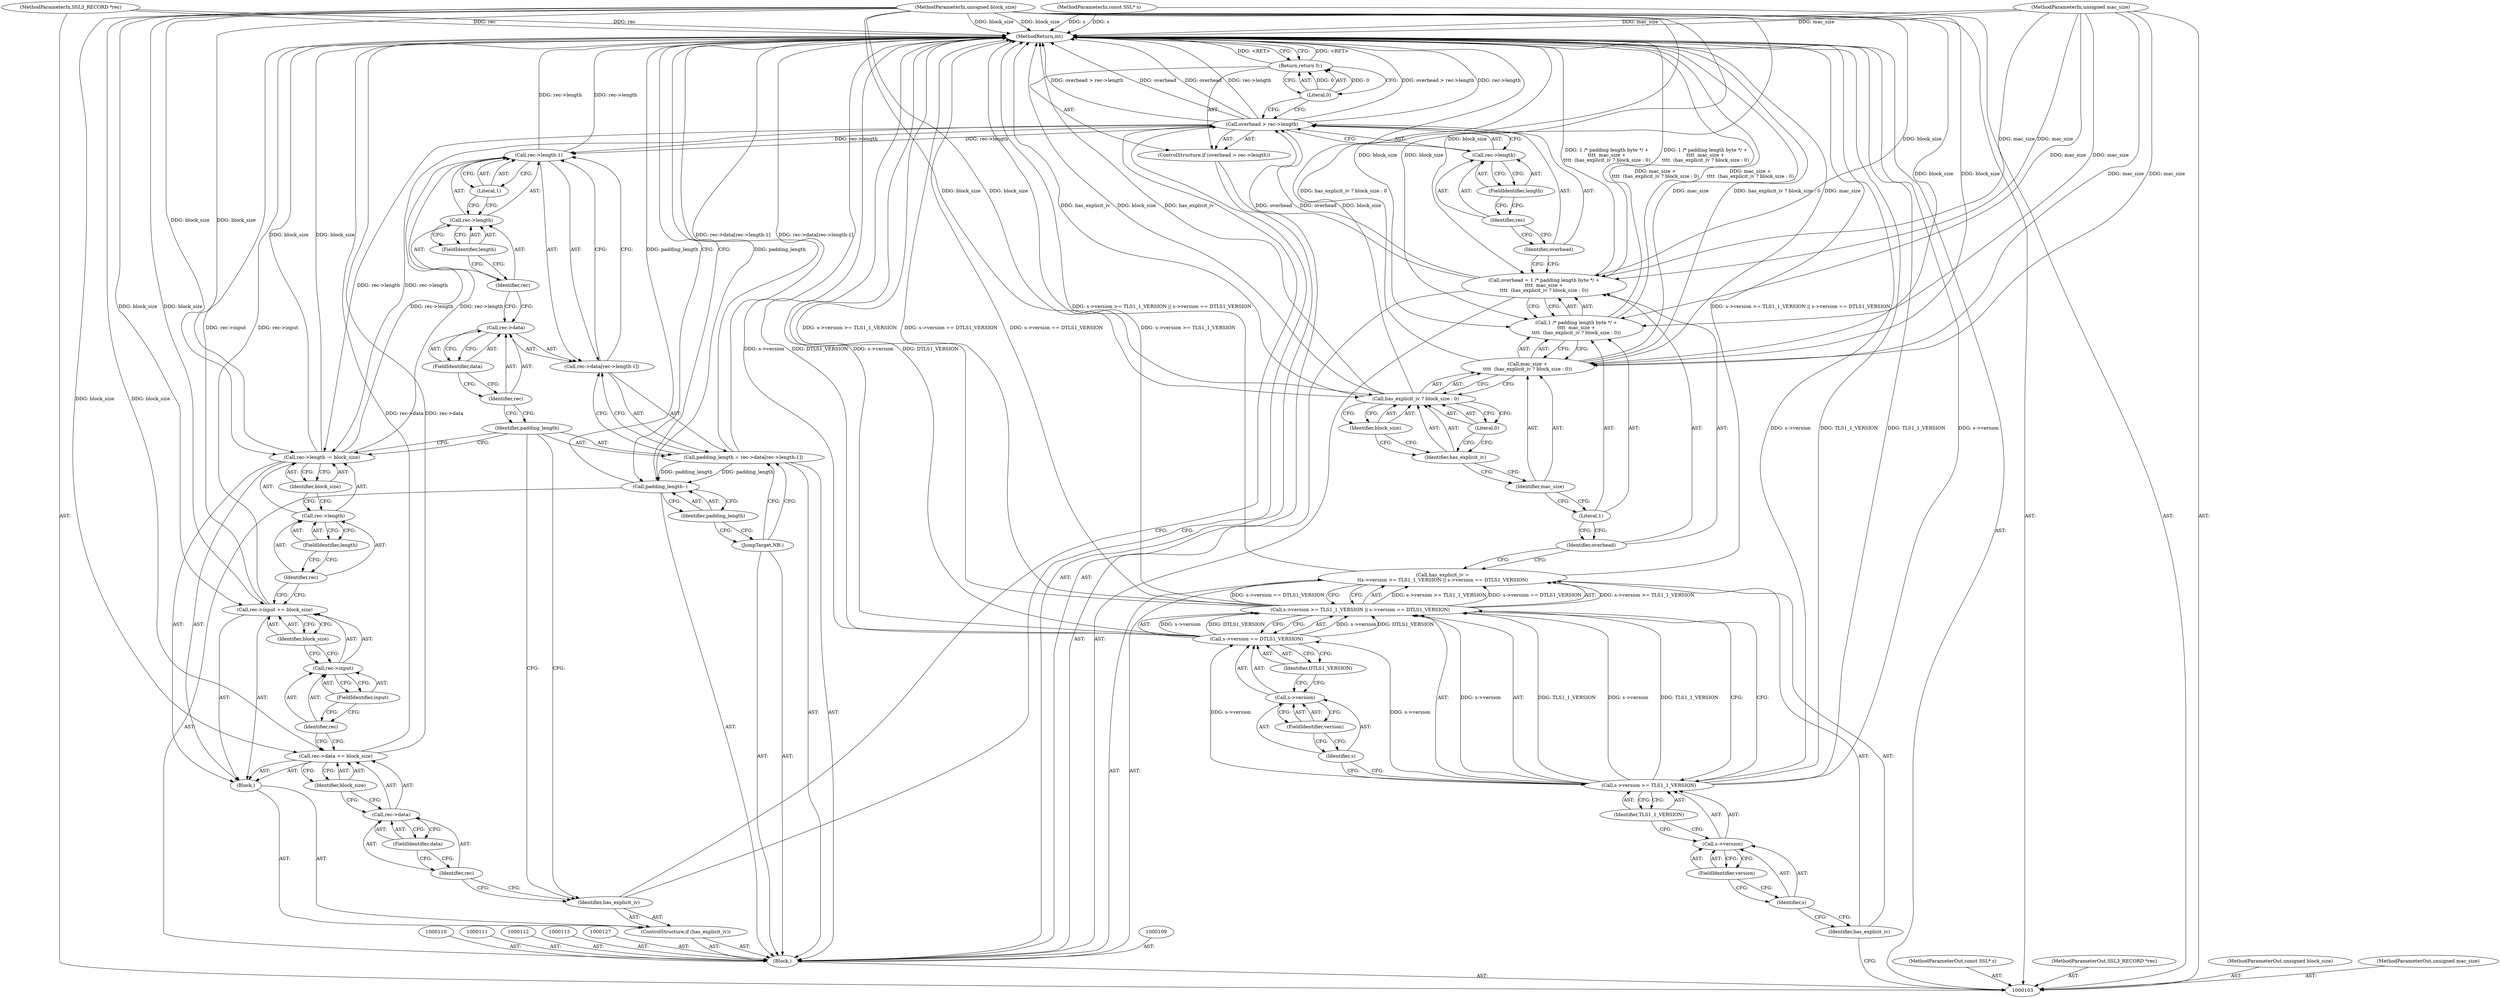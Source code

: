 digraph "0_openssl_125093b59f3c2a2d33785b5563d929d0472f1721_0" {
"1000178" [label="(MethodReturn,int)"];
"1000104" [label="(MethodParameterIn,const SSL* s)"];
"1000252" [label="(MethodParameterOut,const SSL* s)"];
"1000132" [label="(Call,mac_size +\n\t\t\t\t  (has_explicit_iv ? block_size : 0))"];
"1000133" [label="(Identifier,mac_size)"];
"1000136" [label="(Identifier,block_size)"];
"1000137" [label="(Literal,0)"];
"1000134" [label="(Call,has_explicit_iv ? block_size : 0)"];
"1000135" [label="(Identifier,has_explicit_iv)"];
"1000139" [label="(Call,overhead > rec->length)"];
"1000140" [label="(Identifier,overhead)"];
"1000141" [label="(Call,rec->length)"];
"1000142" [label="(Identifier,rec)"];
"1000143" [label="(FieldIdentifier,length)"];
"1000138" [label="(ControlStructure,if (overhead > rec->length))"];
"1000144" [label="(Return,return 0;)"];
"1000145" [label="(Literal,0)"];
"1000105" [label="(MethodParameterIn,SSL3_RECORD *rec)"];
"1000253" [label="(MethodParameterOut,SSL3_RECORD *rec)"];
"1000147" [label="(Identifier,has_explicit_iv)"];
"1000146" [label="(ControlStructure,if (has_explicit_iv))"];
"1000148" [label="(Block,)"];
"1000149" [label="(Call,rec->data += block_size)"];
"1000150" [label="(Call,rec->data)"];
"1000151" [label="(Identifier,rec)"];
"1000152" [label="(FieldIdentifier,data)"];
"1000153" [label="(Identifier,block_size)"];
"1000154" [label="(Call,rec->input += block_size)"];
"1000155" [label="(Call,rec->input)"];
"1000156" [label="(Identifier,rec)"];
"1000157" [label="(FieldIdentifier,input)"];
"1000158" [label="(Identifier,block_size)"];
"1000106" [label="(MethodParameterIn,unsigned block_size)"];
"1000254" [label="(MethodParameterOut,unsigned block_size)"];
"1000159" [label="(Call,rec->length -= block_size)"];
"1000160" [label="(Call,rec->length)"];
"1000161" [label="(Identifier,rec)"];
"1000162" [label="(FieldIdentifier,length)"];
"1000163" [label="(Identifier,block_size)"];
"1000166" [label="(Call,rec->data[rec->length-1])"];
"1000167" [label="(Call,rec->data)"];
"1000168" [label="(Identifier,rec)"];
"1000169" [label="(FieldIdentifier,data)"];
"1000170" [label="(Call,rec->length-1)"];
"1000171" [label="(Call,rec->length)"];
"1000172" [label="(Identifier,rec)"];
"1000173" [label="(FieldIdentifier,length)"];
"1000174" [label="(Literal,1)"];
"1000164" [label="(Call,padding_length = rec->data[rec->length-1])"];
"1000165" [label="(Identifier,padding_length)"];
"1000175" [label="(JumpTarget,NB:)"];
"1000176" [label="(Call,padding_length--)"];
"1000177" [label="(Identifier,padding_length)"];
"1000107" [label="(MethodParameterIn,unsigned mac_size)"];
"1000255" [label="(MethodParameterOut,unsigned mac_size)"];
"1000108" [label="(Block,)"];
"1000114" [label="(Call,has_explicit_iv =\n\t\ts->version >= TLS1_1_VERSION || s->version == DTLS1_VERSION)"];
"1000115" [label="(Identifier,has_explicit_iv)"];
"1000121" [label="(Identifier,TLS1_1_VERSION)"];
"1000116" [label="(Call,s->version >= TLS1_1_VERSION || s->version == DTLS1_VERSION)"];
"1000117" [label="(Call,s->version >= TLS1_1_VERSION)"];
"1000118" [label="(Call,s->version)"];
"1000119" [label="(Identifier,s)"];
"1000122" [label="(Call,s->version == DTLS1_VERSION)"];
"1000123" [label="(Call,s->version)"];
"1000124" [label="(Identifier,s)"];
"1000125" [label="(FieldIdentifier,version)"];
"1000126" [label="(Identifier,DTLS1_VERSION)"];
"1000120" [label="(FieldIdentifier,version)"];
"1000128" [label="(Call,overhead = 1 /* padding length byte */ +\n\t\t\t\t  mac_size +\n\t\t\t\t  (has_explicit_iv ? block_size : 0))"];
"1000129" [label="(Identifier,overhead)"];
"1000130" [label="(Call,1 /* padding length byte */ +\n\t\t\t\t  mac_size +\n\t\t\t\t  (has_explicit_iv ? block_size : 0))"];
"1000131" [label="(Literal,1)"];
"1000178" -> "1000103"  [label="AST: "];
"1000178" -> "1000144"  [label="CFG: "];
"1000178" -> "1000176"  [label="CFG: "];
"1000144" -> "1000178"  [label="DDG: <RET>"];
"1000107" -> "1000178"  [label="DDG: mac_size"];
"1000104" -> "1000178"  [label="DDG: s"];
"1000105" -> "1000178"  [label="DDG: rec"];
"1000117" -> "1000178"  [label="DDG: TLS1_1_VERSION"];
"1000117" -> "1000178"  [label="DDG: s->version"];
"1000132" -> "1000178"  [label="DDG: mac_size"];
"1000132" -> "1000178"  [label="DDG: has_explicit_iv ? block_size : 0"];
"1000134" -> "1000178"  [label="DDG: has_explicit_iv"];
"1000134" -> "1000178"  [label="DDG: block_size"];
"1000159" -> "1000178"  [label="DDG: block_size"];
"1000114" -> "1000178"  [label="DDG: s->version >= TLS1_1_VERSION || s->version == DTLS1_VERSION"];
"1000106" -> "1000178"  [label="DDG: block_size"];
"1000116" -> "1000178"  [label="DDG: s->version >= TLS1_1_VERSION"];
"1000116" -> "1000178"  [label="DDG: s->version == DTLS1_VERSION"];
"1000128" -> "1000178"  [label="DDG: 1 /* padding length byte */ +\n\t\t\t\t  mac_size +\n\t\t\t\t  (has_explicit_iv ? block_size : 0)"];
"1000122" -> "1000178"  [label="DDG: DTLS1_VERSION"];
"1000122" -> "1000178"  [label="DDG: s->version"];
"1000130" -> "1000178"  [label="DDG: mac_size +\n\t\t\t\t  (has_explicit_iv ? block_size : 0)"];
"1000139" -> "1000178"  [label="DDG: rec->length"];
"1000139" -> "1000178"  [label="DDG: overhead > rec->length"];
"1000139" -> "1000178"  [label="DDG: overhead"];
"1000164" -> "1000178"  [label="DDG: rec->data[rec->length-1]"];
"1000154" -> "1000178"  [label="DDG: rec->input"];
"1000170" -> "1000178"  [label="DDG: rec->length"];
"1000176" -> "1000178"  [label="DDG: padding_length"];
"1000149" -> "1000178"  [label="DDG: rec->data"];
"1000104" -> "1000103"  [label="AST: "];
"1000104" -> "1000178"  [label="DDG: s"];
"1000252" -> "1000103"  [label="AST: "];
"1000132" -> "1000130"  [label="AST: "];
"1000132" -> "1000134"  [label="CFG: "];
"1000133" -> "1000132"  [label="AST: "];
"1000134" -> "1000132"  [label="AST: "];
"1000130" -> "1000132"  [label="CFG: "];
"1000132" -> "1000178"  [label="DDG: mac_size"];
"1000132" -> "1000178"  [label="DDG: has_explicit_iv ? block_size : 0"];
"1000107" -> "1000132"  [label="DDG: mac_size"];
"1000106" -> "1000132"  [label="DDG: block_size"];
"1000133" -> "1000132"  [label="AST: "];
"1000133" -> "1000131"  [label="CFG: "];
"1000135" -> "1000133"  [label="CFG: "];
"1000136" -> "1000134"  [label="AST: "];
"1000136" -> "1000135"  [label="CFG: "];
"1000134" -> "1000136"  [label="CFG: "];
"1000137" -> "1000134"  [label="AST: "];
"1000137" -> "1000135"  [label="CFG: "];
"1000134" -> "1000137"  [label="CFG: "];
"1000134" -> "1000132"  [label="AST: "];
"1000134" -> "1000136"  [label="CFG: "];
"1000134" -> "1000137"  [label="CFG: "];
"1000135" -> "1000134"  [label="AST: "];
"1000136" -> "1000134"  [label="AST: "];
"1000137" -> "1000134"  [label="AST: "];
"1000132" -> "1000134"  [label="CFG: "];
"1000134" -> "1000178"  [label="DDG: has_explicit_iv"];
"1000134" -> "1000178"  [label="DDG: block_size"];
"1000106" -> "1000134"  [label="DDG: block_size"];
"1000135" -> "1000134"  [label="AST: "];
"1000135" -> "1000133"  [label="CFG: "];
"1000136" -> "1000135"  [label="CFG: "];
"1000137" -> "1000135"  [label="CFG: "];
"1000139" -> "1000138"  [label="AST: "];
"1000139" -> "1000141"  [label="CFG: "];
"1000140" -> "1000139"  [label="AST: "];
"1000141" -> "1000139"  [label="AST: "];
"1000145" -> "1000139"  [label="CFG: "];
"1000147" -> "1000139"  [label="CFG: "];
"1000139" -> "1000178"  [label="DDG: rec->length"];
"1000139" -> "1000178"  [label="DDG: overhead > rec->length"];
"1000139" -> "1000178"  [label="DDG: overhead"];
"1000128" -> "1000139"  [label="DDG: overhead"];
"1000139" -> "1000159"  [label="DDG: rec->length"];
"1000139" -> "1000170"  [label="DDG: rec->length"];
"1000140" -> "1000139"  [label="AST: "];
"1000140" -> "1000128"  [label="CFG: "];
"1000142" -> "1000140"  [label="CFG: "];
"1000141" -> "1000139"  [label="AST: "];
"1000141" -> "1000143"  [label="CFG: "];
"1000142" -> "1000141"  [label="AST: "];
"1000143" -> "1000141"  [label="AST: "];
"1000139" -> "1000141"  [label="CFG: "];
"1000142" -> "1000141"  [label="AST: "];
"1000142" -> "1000140"  [label="CFG: "];
"1000143" -> "1000142"  [label="CFG: "];
"1000143" -> "1000141"  [label="AST: "];
"1000143" -> "1000142"  [label="CFG: "];
"1000141" -> "1000143"  [label="CFG: "];
"1000138" -> "1000108"  [label="AST: "];
"1000139" -> "1000138"  [label="AST: "];
"1000144" -> "1000138"  [label="AST: "];
"1000144" -> "1000138"  [label="AST: "];
"1000144" -> "1000145"  [label="CFG: "];
"1000145" -> "1000144"  [label="AST: "];
"1000178" -> "1000144"  [label="CFG: "];
"1000144" -> "1000178"  [label="DDG: <RET>"];
"1000145" -> "1000144"  [label="DDG: 0"];
"1000145" -> "1000144"  [label="AST: "];
"1000145" -> "1000139"  [label="CFG: "];
"1000144" -> "1000145"  [label="CFG: "];
"1000145" -> "1000144"  [label="DDG: 0"];
"1000105" -> "1000103"  [label="AST: "];
"1000105" -> "1000178"  [label="DDG: rec"];
"1000253" -> "1000103"  [label="AST: "];
"1000147" -> "1000146"  [label="AST: "];
"1000147" -> "1000139"  [label="CFG: "];
"1000151" -> "1000147"  [label="CFG: "];
"1000165" -> "1000147"  [label="CFG: "];
"1000146" -> "1000108"  [label="AST: "];
"1000147" -> "1000146"  [label="AST: "];
"1000148" -> "1000146"  [label="AST: "];
"1000148" -> "1000146"  [label="AST: "];
"1000149" -> "1000148"  [label="AST: "];
"1000154" -> "1000148"  [label="AST: "];
"1000159" -> "1000148"  [label="AST: "];
"1000149" -> "1000148"  [label="AST: "];
"1000149" -> "1000153"  [label="CFG: "];
"1000150" -> "1000149"  [label="AST: "];
"1000153" -> "1000149"  [label="AST: "];
"1000156" -> "1000149"  [label="CFG: "];
"1000149" -> "1000178"  [label="DDG: rec->data"];
"1000106" -> "1000149"  [label="DDG: block_size"];
"1000150" -> "1000149"  [label="AST: "];
"1000150" -> "1000152"  [label="CFG: "];
"1000151" -> "1000150"  [label="AST: "];
"1000152" -> "1000150"  [label="AST: "];
"1000153" -> "1000150"  [label="CFG: "];
"1000151" -> "1000150"  [label="AST: "];
"1000151" -> "1000147"  [label="CFG: "];
"1000152" -> "1000151"  [label="CFG: "];
"1000152" -> "1000150"  [label="AST: "];
"1000152" -> "1000151"  [label="CFG: "];
"1000150" -> "1000152"  [label="CFG: "];
"1000153" -> "1000149"  [label="AST: "];
"1000153" -> "1000150"  [label="CFG: "];
"1000149" -> "1000153"  [label="CFG: "];
"1000154" -> "1000148"  [label="AST: "];
"1000154" -> "1000158"  [label="CFG: "];
"1000155" -> "1000154"  [label="AST: "];
"1000158" -> "1000154"  [label="AST: "];
"1000161" -> "1000154"  [label="CFG: "];
"1000154" -> "1000178"  [label="DDG: rec->input"];
"1000106" -> "1000154"  [label="DDG: block_size"];
"1000155" -> "1000154"  [label="AST: "];
"1000155" -> "1000157"  [label="CFG: "];
"1000156" -> "1000155"  [label="AST: "];
"1000157" -> "1000155"  [label="AST: "];
"1000158" -> "1000155"  [label="CFG: "];
"1000156" -> "1000155"  [label="AST: "];
"1000156" -> "1000149"  [label="CFG: "];
"1000157" -> "1000156"  [label="CFG: "];
"1000157" -> "1000155"  [label="AST: "];
"1000157" -> "1000156"  [label="CFG: "];
"1000155" -> "1000157"  [label="CFG: "];
"1000158" -> "1000154"  [label="AST: "];
"1000158" -> "1000155"  [label="CFG: "];
"1000154" -> "1000158"  [label="CFG: "];
"1000106" -> "1000103"  [label="AST: "];
"1000106" -> "1000178"  [label="DDG: block_size"];
"1000106" -> "1000128"  [label="DDG: block_size"];
"1000106" -> "1000130"  [label="DDG: block_size"];
"1000106" -> "1000132"  [label="DDG: block_size"];
"1000106" -> "1000134"  [label="DDG: block_size"];
"1000106" -> "1000149"  [label="DDG: block_size"];
"1000106" -> "1000154"  [label="DDG: block_size"];
"1000106" -> "1000159"  [label="DDG: block_size"];
"1000254" -> "1000103"  [label="AST: "];
"1000159" -> "1000148"  [label="AST: "];
"1000159" -> "1000163"  [label="CFG: "];
"1000160" -> "1000159"  [label="AST: "];
"1000163" -> "1000159"  [label="AST: "];
"1000165" -> "1000159"  [label="CFG: "];
"1000159" -> "1000178"  [label="DDG: block_size"];
"1000106" -> "1000159"  [label="DDG: block_size"];
"1000139" -> "1000159"  [label="DDG: rec->length"];
"1000159" -> "1000170"  [label="DDG: rec->length"];
"1000160" -> "1000159"  [label="AST: "];
"1000160" -> "1000162"  [label="CFG: "];
"1000161" -> "1000160"  [label="AST: "];
"1000162" -> "1000160"  [label="AST: "];
"1000163" -> "1000160"  [label="CFG: "];
"1000161" -> "1000160"  [label="AST: "];
"1000161" -> "1000154"  [label="CFG: "];
"1000162" -> "1000161"  [label="CFG: "];
"1000162" -> "1000160"  [label="AST: "];
"1000162" -> "1000161"  [label="CFG: "];
"1000160" -> "1000162"  [label="CFG: "];
"1000163" -> "1000159"  [label="AST: "];
"1000163" -> "1000160"  [label="CFG: "];
"1000159" -> "1000163"  [label="CFG: "];
"1000166" -> "1000164"  [label="AST: "];
"1000166" -> "1000170"  [label="CFG: "];
"1000167" -> "1000166"  [label="AST: "];
"1000170" -> "1000166"  [label="AST: "];
"1000164" -> "1000166"  [label="CFG: "];
"1000167" -> "1000166"  [label="AST: "];
"1000167" -> "1000169"  [label="CFG: "];
"1000168" -> "1000167"  [label="AST: "];
"1000169" -> "1000167"  [label="AST: "];
"1000172" -> "1000167"  [label="CFG: "];
"1000168" -> "1000167"  [label="AST: "];
"1000168" -> "1000165"  [label="CFG: "];
"1000169" -> "1000168"  [label="CFG: "];
"1000169" -> "1000167"  [label="AST: "];
"1000169" -> "1000168"  [label="CFG: "];
"1000167" -> "1000169"  [label="CFG: "];
"1000170" -> "1000166"  [label="AST: "];
"1000170" -> "1000174"  [label="CFG: "];
"1000171" -> "1000170"  [label="AST: "];
"1000174" -> "1000170"  [label="AST: "];
"1000166" -> "1000170"  [label="CFG: "];
"1000170" -> "1000178"  [label="DDG: rec->length"];
"1000159" -> "1000170"  [label="DDG: rec->length"];
"1000139" -> "1000170"  [label="DDG: rec->length"];
"1000171" -> "1000170"  [label="AST: "];
"1000171" -> "1000173"  [label="CFG: "];
"1000172" -> "1000171"  [label="AST: "];
"1000173" -> "1000171"  [label="AST: "];
"1000174" -> "1000171"  [label="CFG: "];
"1000172" -> "1000171"  [label="AST: "];
"1000172" -> "1000167"  [label="CFG: "];
"1000173" -> "1000172"  [label="CFG: "];
"1000173" -> "1000171"  [label="AST: "];
"1000173" -> "1000172"  [label="CFG: "];
"1000171" -> "1000173"  [label="CFG: "];
"1000174" -> "1000170"  [label="AST: "];
"1000174" -> "1000171"  [label="CFG: "];
"1000170" -> "1000174"  [label="CFG: "];
"1000164" -> "1000108"  [label="AST: "];
"1000164" -> "1000166"  [label="CFG: "];
"1000165" -> "1000164"  [label="AST: "];
"1000166" -> "1000164"  [label="AST: "];
"1000175" -> "1000164"  [label="CFG: "];
"1000164" -> "1000178"  [label="DDG: rec->data[rec->length-1]"];
"1000164" -> "1000176"  [label="DDG: padding_length"];
"1000165" -> "1000164"  [label="AST: "];
"1000165" -> "1000159"  [label="CFG: "];
"1000165" -> "1000147"  [label="CFG: "];
"1000168" -> "1000165"  [label="CFG: "];
"1000175" -> "1000108"  [label="AST: "];
"1000175" -> "1000164"  [label="CFG: "];
"1000177" -> "1000175"  [label="CFG: "];
"1000176" -> "1000108"  [label="AST: "];
"1000176" -> "1000177"  [label="CFG: "];
"1000177" -> "1000176"  [label="AST: "];
"1000178" -> "1000176"  [label="CFG: "];
"1000176" -> "1000178"  [label="DDG: padding_length"];
"1000164" -> "1000176"  [label="DDG: padding_length"];
"1000177" -> "1000176"  [label="AST: "];
"1000177" -> "1000175"  [label="CFG: "];
"1000176" -> "1000177"  [label="CFG: "];
"1000107" -> "1000103"  [label="AST: "];
"1000107" -> "1000178"  [label="DDG: mac_size"];
"1000107" -> "1000128"  [label="DDG: mac_size"];
"1000107" -> "1000130"  [label="DDG: mac_size"];
"1000107" -> "1000132"  [label="DDG: mac_size"];
"1000255" -> "1000103"  [label="AST: "];
"1000108" -> "1000103"  [label="AST: "];
"1000109" -> "1000108"  [label="AST: "];
"1000110" -> "1000108"  [label="AST: "];
"1000111" -> "1000108"  [label="AST: "];
"1000112" -> "1000108"  [label="AST: "];
"1000113" -> "1000108"  [label="AST: "];
"1000114" -> "1000108"  [label="AST: "];
"1000127" -> "1000108"  [label="AST: "];
"1000128" -> "1000108"  [label="AST: "];
"1000138" -> "1000108"  [label="AST: "];
"1000146" -> "1000108"  [label="AST: "];
"1000164" -> "1000108"  [label="AST: "];
"1000175" -> "1000108"  [label="AST: "];
"1000176" -> "1000108"  [label="AST: "];
"1000114" -> "1000108"  [label="AST: "];
"1000114" -> "1000116"  [label="CFG: "];
"1000115" -> "1000114"  [label="AST: "];
"1000116" -> "1000114"  [label="AST: "];
"1000129" -> "1000114"  [label="CFG: "];
"1000114" -> "1000178"  [label="DDG: s->version >= TLS1_1_VERSION || s->version == DTLS1_VERSION"];
"1000116" -> "1000114"  [label="DDG: s->version >= TLS1_1_VERSION"];
"1000116" -> "1000114"  [label="DDG: s->version == DTLS1_VERSION"];
"1000115" -> "1000114"  [label="AST: "];
"1000115" -> "1000103"  [label="CFG: "];
"1000119" -> "1000115"  [label="CFG: "];
"1000121" -> "1000117"  [label="AST: "];
"1000121" -> "1000118"  [label="CFG: "];
"1000117" -> "1000121"  [label="CFG: "];
"1000116" -> "1000114"  [label="AST: "];
"1000116" -> "1000117"  [label="CFG: "];
"1000116" -> "1000122"  [label="CFG: "];
"1000117" -> "1000116"  [label="AST: "];
"1000122" -> "1000116"  [label="AST: "];
"1000114" -> "1000116"  [label="CFG: "];
"1000116" -> "1000178"  [label="DDG: s->version >= TLS1_1_VERSION"];
"1000116" -> "1000178"  [label="DDG: s->version == DTLS1_VERSION"];
"1000116" -> "1000114"  [label="DDG: s->version >= TLS1_1_VERSION"];
"1000116" -> "1000114"  [label="DDG: s->version == DTLS1_VERSION"];
"1000117" -> "1000116"  [label="DDG: s->version"];
"1000117" -> "1000116"  [label="DDG: TLS1_1_VERSION"];
"1000122" -> "1000116"  [label="DDG: s->version"];
"1000122" -> "1000116"  [label="DDG: DTLS1_VERSION"];
"1000117" -> "1000116"  [label="AST: "];
"1000117" -> "1000121"  [label="CFG: "];
"1000118" -> "1000117"  [label="AST: "];
"1000121" -> "1000117"  [label="AST: "];
"1000124" -> "1000117"  [label="CFG: "];
"1000116" -> "1000117"  [label="CFG: "];
"1000117" -> "1000178"  [label="DDG: TLS1_1_VERSION"];
"1000117" -> "1000178"  [label="DDG: s->version"];
"1000117" -> "1000116"  [label="DDG: s->version"];
"1000117" -> "1000116"  [label="DDG: TLS1_1_VERSION"];
"1000117" -> "1000122"  [label="DDG: s->version"];
"1000118" -> "1000117"  [label="AST: "];
"1000118" -> "1000120"  [label="CFG: "];
"1000119" -> "1000118"  [label="AST: "];
"1000120" -> "1000118"  [label="AST: "];
"1000121" -> "1000118"  [label="CFG: "];
"1000119" -> "1000118"  [label="AST: "];
"1000119" -> "1000115"  [label="CFG: "];
"1000120" -> "1000119"  [label="CFG: "];
"1000122" -> "1000116"  [label="AST: "];
"1000122" -> "1000126"  [label="CFG: "];
"1000123" -> "1000122"  [label="AST: "];
"1000126" -> "1000122"  [label="AST: "];
"1000116" -> "1000122"  [label="CFG: "];
"1000122" -> "1000178"  [label="DDG: DTLS1_VERSION"];
"1000122" -> "1000178"  [label="DDG: s->version"];
"1000122" -> "1000116"  [label="DDG: s->version"];
"1000122" -> "1000116"  [label="DDG: DTLS1_VERSION"];
"1000117" -> "1000122"  [label="DDG: s->version"];
"1000123" -> "1000122"  [label="AST: "];
"1000123" -> "1000125"  [label="CFG: "];
"1000124" -> "1000123"  [label="AST: "];
"1000125" -> "1000123"  [label="AST: "];
"1000126" -> "1000123"  [label="CFG: "];
"1000124" -> "1000123"  [label="AST: "];
"1000124" -> "1000117"  [label="CFG: "];
"1000125" -> "1000124"  [label="CFG: "];
"1000125" -> "1000123"  [label="AST: "];
"1000125" -> "1000124"  [label="CFG: "];
"1000123" -> "1000125"  [label="CFG: "];
"1000126" -> "1000122"  [label="AST: "];
"1000126" -> "1000123"  [label="CFG: "];
"1000122" -> "1000126"  [label="CFG: "];
"1000120" -> "1000118"  [label="AST: "];
"1000120" -> "1000119"  [label="CFG: "];
"1000118" -> "1000120"  [label="CFG: "];
"1000128" -> "1000108"  [label="AST: "];
"1000128" -> "1000130"  [label="CFG: "];
"1000129" -> "1000128"  [label="AST: "];
"1000130" -> "1000128"  [label="AST: "];
"1000140" -> "1000128"  [label="CFG: "];
"1000128" -> "1000178"  [label="DDG: 1 /* padding length byte */ +\n\t\t\t\t  mac_size +\n\t\t\t\t  (has_explicit_iv ? block_size : 0)"];
"1000107" -> "1000128"  [label="DDG: mac_size"];
"1000106" -> "1000128"  [label="DDG: block_size"];
"1000128" -> "1000139"  [label="DDG: overhead"];
"1000129" -> "1000128"  [label="AST: "];
"1000129" -> "1000114"  [label="CFG: "];
"1000131" -> "1000129"  [label="CFG: "];
"1000130" -> "1000128"  [label="AST: "];
"1000130" -> "1000132"  [label="CFG: "];
"1000131" -> "1000130"  [label="AST: "];
"1000132" -> "1000130"  [label="AST: "];
"1000128" -> "1000130"  [label="CFG: "];
"1000130" -> "1000178"  [label="DDG: mac_size +\n\t\t\t\t  (has_explicit_iv ? block_size : 0)"];
"1000107" -> "1000130"  [label="DDG: mac_size"];
"1000106" -> "1000130"  [label="DDG: block_size"];
"1000131" -> "1000130"  [label="AST: "];
"1000131" -> "1000129"  [label="CFG: "];
"1000133" -> "1000131"  [label="CFG: "];
}
